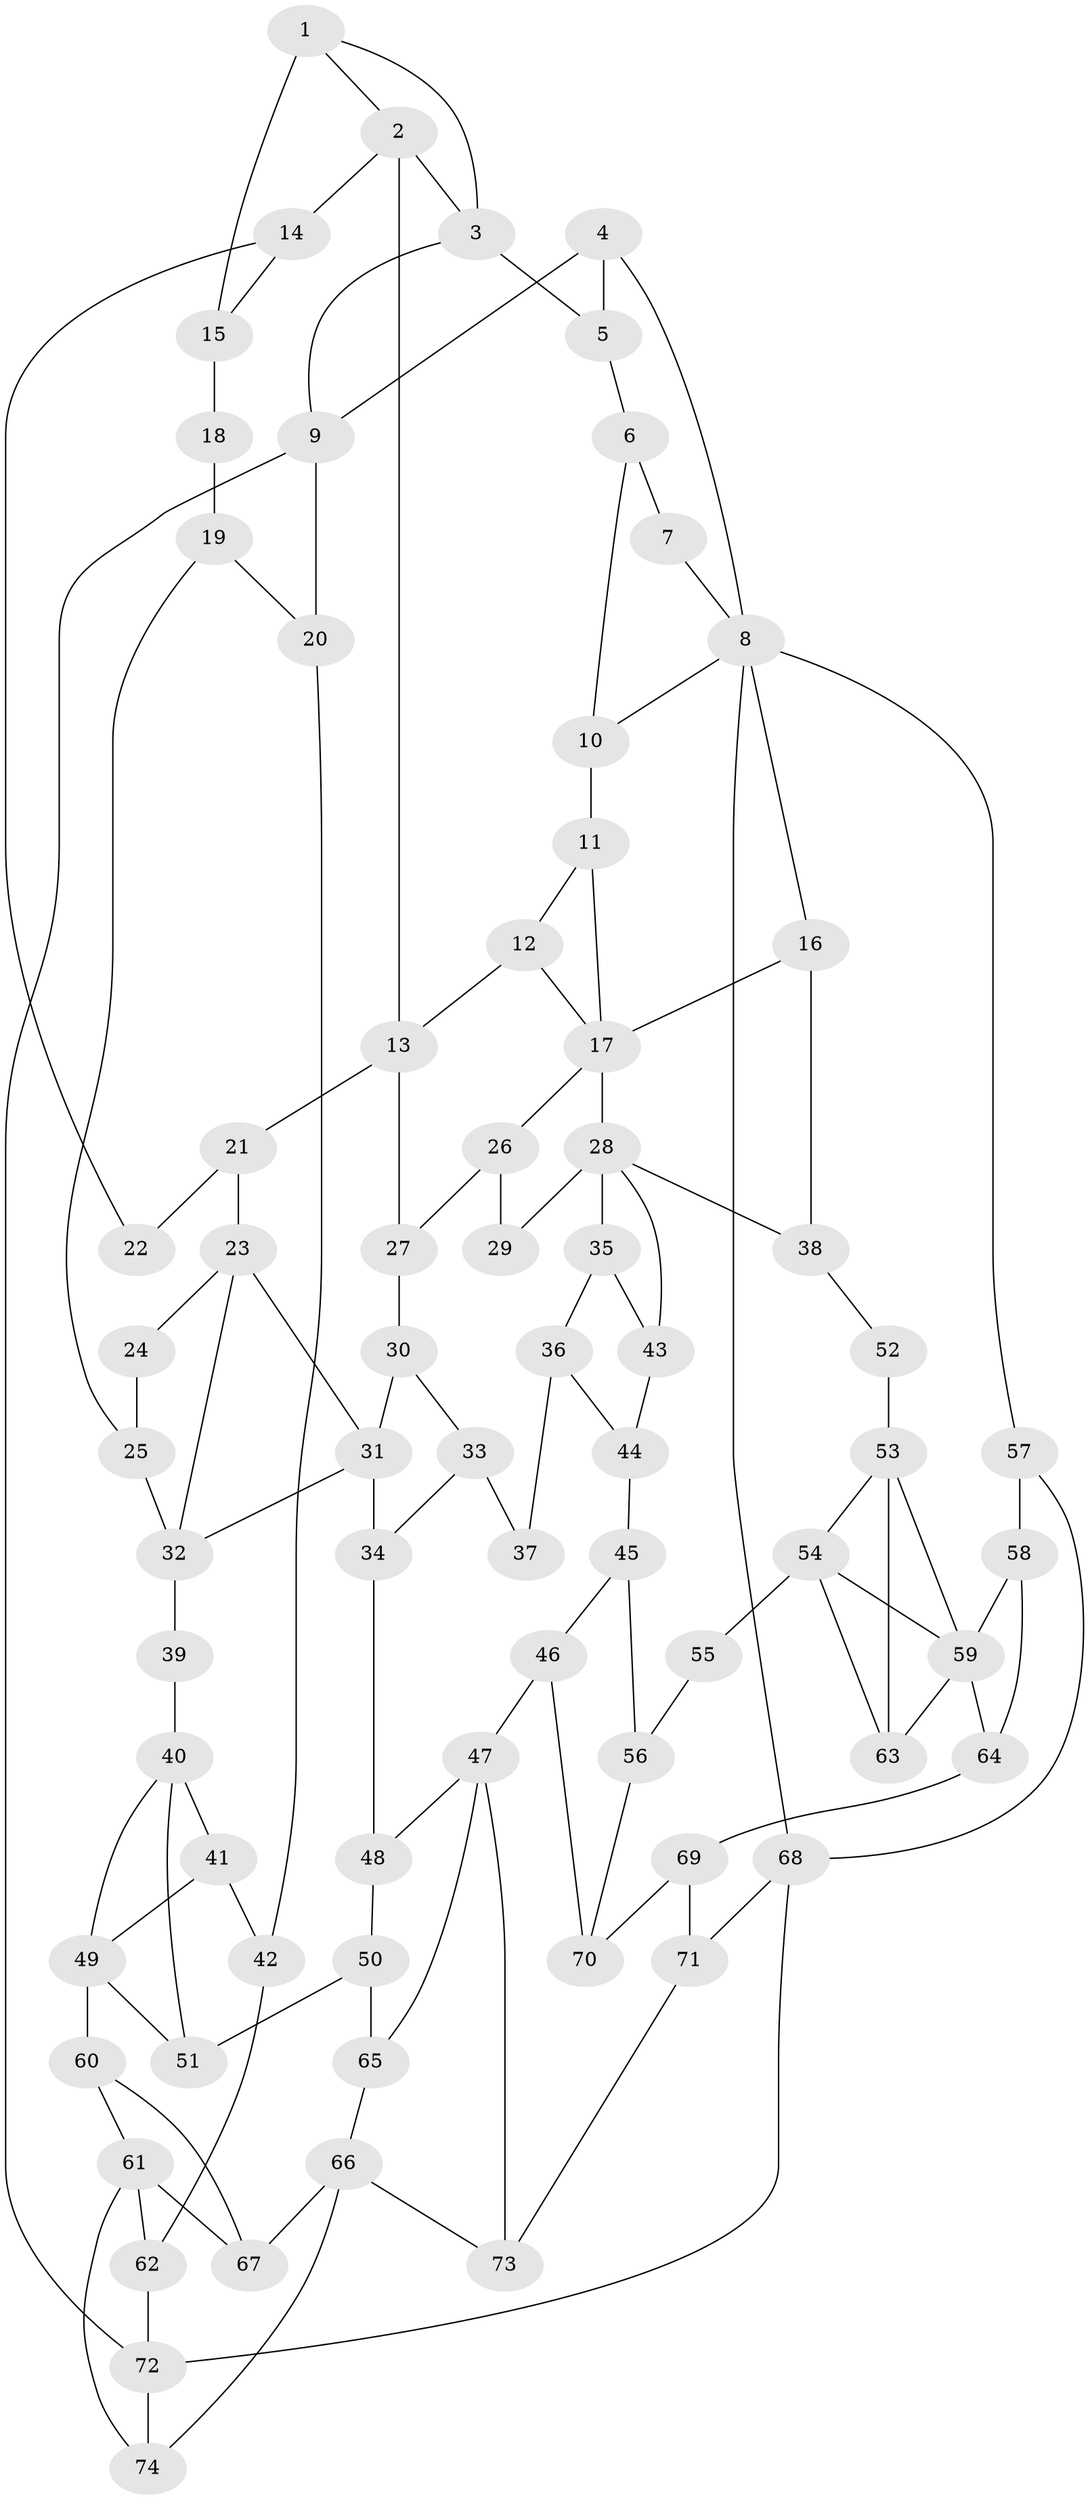 // original degree distribution, {3: 0.02040816326530612, 4: 0.21768707482993196, 5: 0.5510204081632653, 6: 0.2108843537414966}
// Generated by graph-tools (version 1.1) at 2025/38/03/09/25 02:38:48]
// undirected, 74 vertices, 119 edges
graph export_dot {
graph [start="1"]
  node [color=gray90,style=filled];
  1;
  2;
  3;
  4;
  5;
  6;
  7;
  8;
  9;
  10;
  11;
  12;
  13;
  14;
  15;
  16;
  17;
  18;
  19;
  20;
  21;
  22;
  23;
  24;
  25;
  26;
  27;
  28;
  29;
  30;
  31;
  32;
  33;
  34;
  35;
  36;
  37;
  38;
  39;
  40;
  41;
  42;
  43;
  44;
  45;
  46;
  47;
  48;
  49;
  50;
  51;
  52;
  53;
  54;
  55;
  56;
  57;
  58;
  59;
  60;
  61;
  62;
  63;
  64;
  65;
  66;
  67;
  68;
  69;
  70;
  71;
  72;
  73;
  74;
  1 -- 2 [weight=1.0];
  1 -- 3 [weight=1.0];
  1 -- 15 [weight=2.0];
  2 -- 3 [weight=1.0];
  2 -- 13 [weight=2.0];
  2 -- 14 [weight=1.0];
  3 -- 5 [weight=1.0];
  3 -- 9 [weight=1.0];
  4 -- 5 [weight=1.0];
  4 -- 8 [weight=1.0];
  4 -- 9 [weight=1.0];
  5 -- 6 [weight=1.0];
  6 -- 7 [weight=3.0];
  6 -- 10 [weight=2.0];
  7 -- 8 [weight=1.0];
  8 -- 10 [weight=1.0];
  8 -- 16 [weight=2.0];
  8 -- 57 [weight=1.0];
  8 -- 68 [weight=1.0];
  9 -- 20 [weight=1.0];
  9 -- 72 [weight=1.0];
  10 -- 11 [weight=1.0];
  11 -- 12 [weight=1.0];
  11 -- 17 [weight=1.0];
  12 -- 13 [weight=1.0];
  12 -- 17 [weight=1.0];
  13 -- 21 [weight=2.0];
  13 -- 27 [weight=1.0];
  14 -- 15 [weight=2.0];
  14 -- 22 [weight=1.0];
  15 -- 18 [weight=2.0];
  16 -- 17 [weight=2.0];
  16 -- 38 [weight=1.0];
  17 -- 26 [weight=1.0];
  17 -- 28 [weight=1.0];
  18 -- 19 [weight=1.0];
  19 -- 20 [weight=1.0];
  19 -- 25 [weight=1.0];
  20 -- 42 [weight=1.0];
  21 -- 22 [weight=2.0];
  21 -- 23 [weight=2.0];
  23 -- 24 [weight=2.0];
  23 -- 31 [weight=1.0];
  23 -- 32 [weight=1.0];
  24 -- 25 [weight=1.0];
  25 -- 32 [weight=1.0];
  26 -- 27 [weight=1.0];
  26 -- 29 [weight=1.0];
  27 -- 30 [weight=1.0];
  28 -- 29 [weight=2.0];
  28 -- 35 [weight=1.0];
  28 -- 38 [weight=1.0];
  28 -- 43 [weight=1.0];
  30 -- 31 [weight=1.0];
  30 -- 33 [weight=1.0];
  31 -- 32 [weight=2.0];
  31 -- 34 [weight=1.0];
  32 -- 39 [weight=2.0];
  33 -- 34 [weight=1.0];
  33 -- 37 [weight=1.0];
  34 -- 48 [weight=1.0];
  35 -- 36 [weight=1.0];
  35 -- 43 [weight=1.0];
  36 -- 37 [weight=2.0];
  36 -- 44 [weight=3.0];
  38 -- 52 [weight=1.0];
  39 -- 40 [weight=2.0];
  40 -- 41 [weight=1.0];
  40 -- 49 [weight=2.0];
  40 -- 51 [weight=1.0];
  41 -- 42 [weight=1.0];
  41 -- 49 [weight=1.0];
  42 -- 62 [weight=1.0];
  43 -- 44 [weight=1.0];
  44 -- 45 [weight=2.0];
  45 -- 46 [weight=2.0];
  45 -- 56 [weight=1.0];
  46 -- 47 [weight=2.0];
  46 -- 70 [weight=2.0];
  47 -- 48 [weight=1.0];
  47 -- 65 [weight=1.0];
  47 -- 73 [weight=2.0];
  48 -- 50 [weight=1.0];
  49 -- 51 [weight=1.0];
  49 -- 60 [weight=2.0];
  50 -- 51 [weight=1.0];
  50 -- 65 [weight=1.0];
  52 -- 53 [weight=2.0];
  53 -- 54 [weight=1.0];
  53 -- 59 [weight=1.0];
  53 -- 63 [weight=2.0];
  54 -- 55 [weight=2.0];
  54 -- 59 [weight=1.0];
  54 -- 63 [weight=2.0];
  55 -- 56 [weight=1.0];
  56 -- 70 [weight=1.0];
  57 -- 58 [weight=1.0];
  57 -- 68 [weight=1.0];
  58 -- 59 [weight=1.0];
  58 -- 64 [weight=1.0];
  59 -- 63 [weight=2.0];
  59 -- 64 [weight=1.0];
  60 -- 61 [weight=1.0];
  60 -- 67 [weight=2.0];
  61 -- 62 [weight=1.0];
  61 -- 67 [weight=2.0];
  61 -- 74 [weight=1.0];
  62 -- 72 [weight=1.0];
  64 -- 69 [weight=1.0];
  65 -- 66 [weight=1.0];
  66 -- 67 [weight=2.0];
  66 -- 73 [weight=1.0];
  66 -- 74 [weight=1.0];
  68 -- 71 [weight=1.0];
  68 -- 72 [weight=1.0];
  69 -- 70 [weight=1.0];
  69 -- 71 [weight=1.0];
  71 -- 73 [weight=1.0];
  72 -- 74 [weight=1.0];
}
